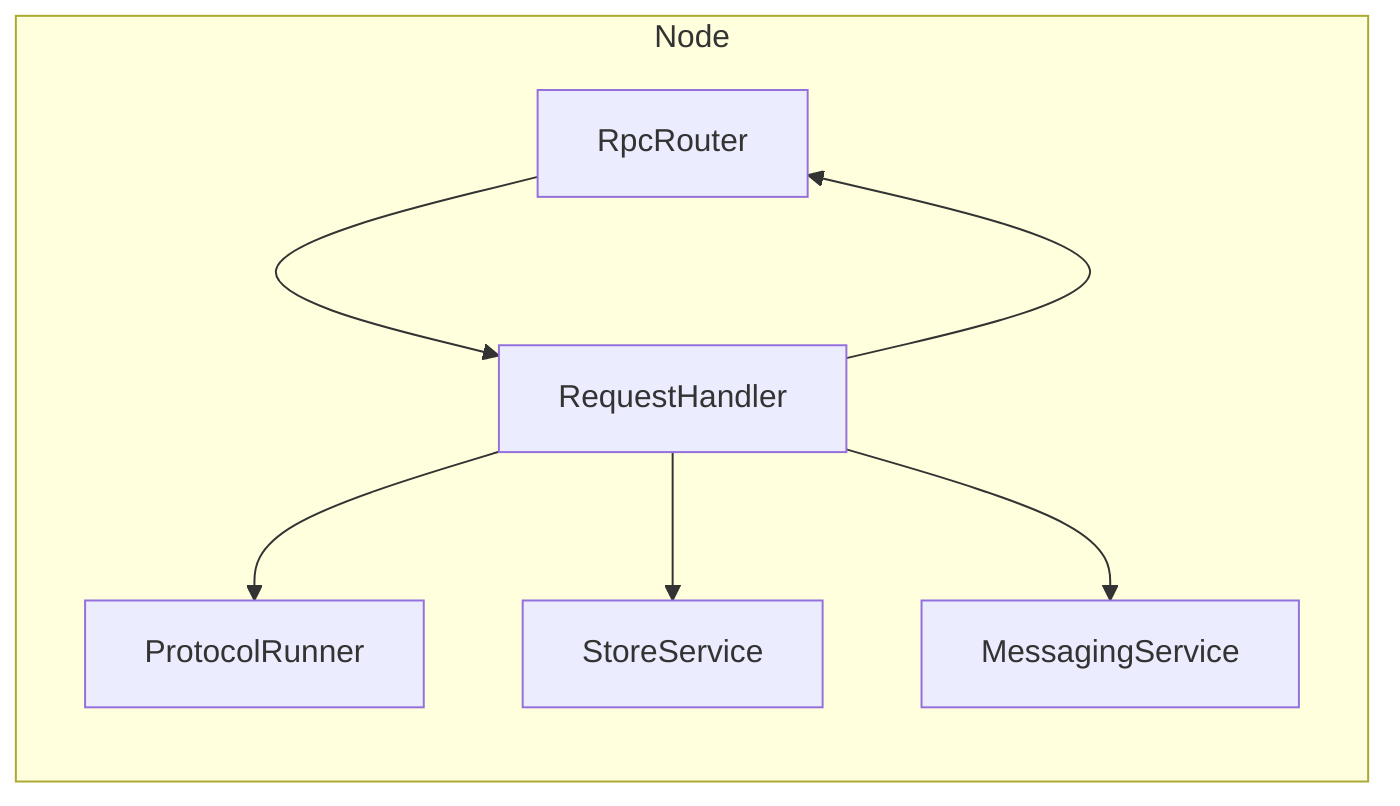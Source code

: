 graph LR
  subgraph Node
    ProtocolRunner
    MessagingService
    RpcRouter --> RequestHandler
    RequestHandler --> RpcRouter
    RequestHandler --> StoreService
    RequestHandler --> MessagingService
    RequestHandler --> ProtocolRunner
end